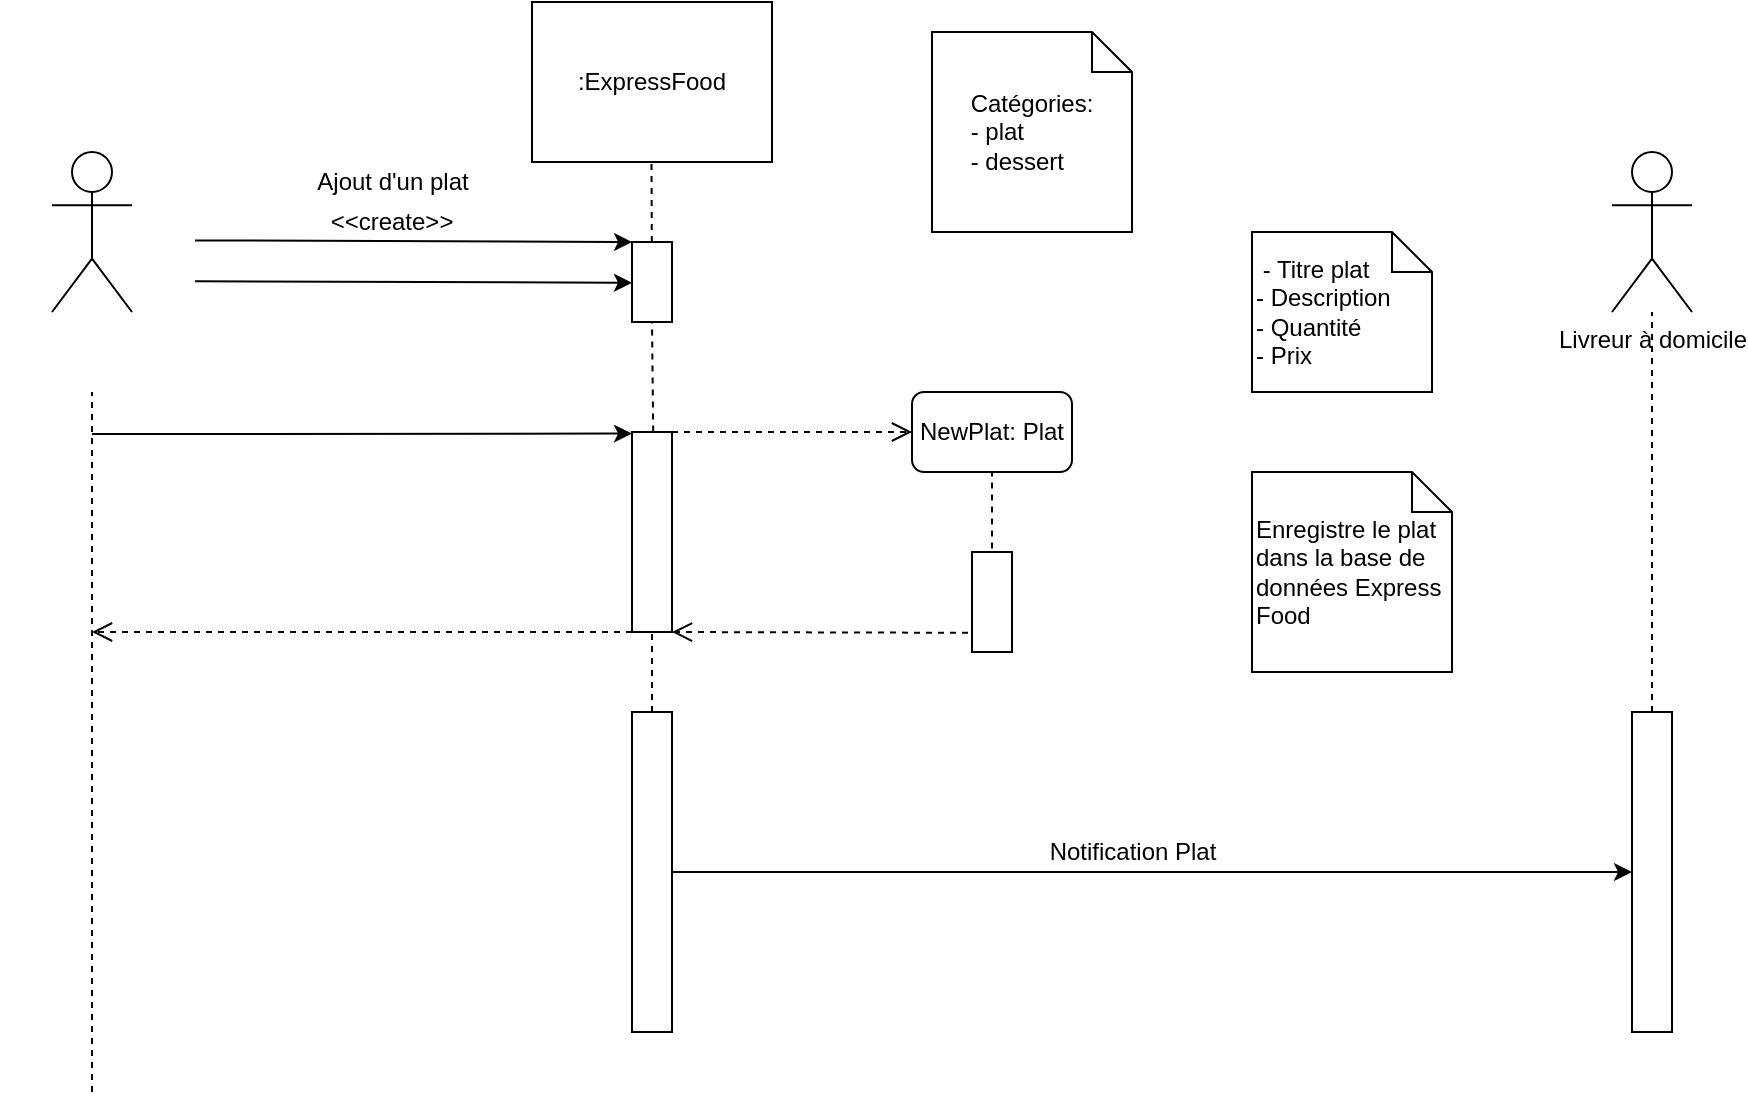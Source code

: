 <mxfile>
    <diagram id="spdi2qjLgTtNmsL1iNhM" name="Page-1">
        <mxGraphModel dx="361" dy="263" grid="1" gridSize="10" guides="1" tooltips="1" connect="1" arrows="1" fold="1" page="1" pageScale="1" pageWidth="850" pageHeight="1100" math="0" shadow="0">
            <root>
                <mxCell id="0"/>
                <mxCell id="1" parent="0"/>
                <mxCell id="3" value="&lt;font style=&quot;font-size: 12px&quot; face=&quot;Helvetica&quot; color=&quot;#ffffff&quot;&gt;&lt;span id=&quot;docs-internal-guid-d50050bc-7fff-994a-3e60-8d328730251a&quot; style=&quot;background-color: transparent ; font-style: normal ; font-variant: normal ; text-decoration: none ; vertical-align: baseline&quot;&gt;chef expérimenté&lt;/span&gt;&lt;/font&gt;" style="shape=umlActor;verticalLabelPosition=bottom;verticalAlign=top;html=1;" vertex="1" parent="1">
                    <mxGeometry x="160" y="240" width="40" height="80" as="geometry"/>
                </mxCell>
                <mxCell id="4" value="&lt;div&gt;Livreur à domicile&lt;/div&gt;" style="shape=umlActor;verticalLabelPosition=bottom;verticalAlign=top;html=1;" vertex="1" parent="1">
                    <mxGeometry x="940" y="240" width="40" height="80" as="geometry"/>
                </mxCell>
                <mxCell id="8" value=":ExpressFood" style="rounded=0;whiteSpace=wrap;html=1;" vertex="1" parent="1">
                    <mxGeometry x="400" y="165" width="120" height="80" as="geometry"/>
                </mxCell>
                <mxCell id="10" value="" style="endArrow=none;dashed=1;html=1;entryX=0.5;entryY=1;entryDx=0;entryDy=0;startArrow=none;" edge="1" parent="1" source="14">
                    <mxGeometry width="50" height="50" relative="1" as="geometry">
                        <mxPoint x="460.25" y="325" as="sourcePoint"/>
                        <mxPoint x="459.75" y="245" as="targetPoint"/>
                    </mxGeometry>
                </mxCell>
                <mxCell id="11" value="" style="endArrow=classic;html=1;entryX=0;entryY=0;entryDx=0;entryDy=0;exitX=1.076;exitY=0.115;exitDx=0;exitDy=0;exitPerimeter=0;" edge="1" parent="1" target="14">
                    <mxGeometry width="50" height="50" relative="1" as="geometry">
                        <mxPoint x="231.52" y="284.2" as="sourcePoint"/>
                        <mxPoint x="440" y="285" as="targetPoint"/>
                    </mxGeometry>
                </mxCell>
                <mxCell id="14" value="" style="rounded=0;whiteSpace=wrap;html=1;" vertex="1" parent="1">
                    <mxGeometry x="450" y="285" width="20" height="40" as="geometry"/>
                </mxCell>
                <mxCell id="15" value="" style="endArrow=none;dashed=1;html=1;entryX=0.5;entryY=1;entryDx=0;entryDy=0;exitX=0.52;exitY=0.493;exitDx=0;exitDy=0;exitPerimeter=0;" edge="1" parent="1" target="14">
                    <mxGeometry width="50" height="50" relative="1" as="geometry">
                        <mxPoint x="460.6" y="379.79" as="sourcePoint"/>
                        <mxPoint x="459.75" y="245" as="targetPoint"/>
                    </mxGeometry>
                </mxCell>
                <mxCell id="16" value="&amp;lt;&amp;lt;create&amp;gt;&amp;gt;" style="text;html=1;strokeColor=none;fillColor=none;align=center;verticalAlign=middle;whiteSpace=wrap;rounded=0;" vertex="1" parent="1">
                    <mxGeometry x="310" y="265" width="40" height="20" as="geometry"/>
                </mxCell>
                <mxCell id="17" value="&lt;span style=&quot;color: rgba(0 , 0 , 0 , 0) ; font-family: monospace ; font-size: 0px&quot;&gt;%3CmxGraphModel%3E%3Croot%3E%3CmxCell%20id%3D%220%22%2F%3E%3CmxCell%20id%3D%221%22%20parent%3D%220%22%2F%3E%3CmxCell%20id%3D%222%22%20value%3D%22%26amp%3Blt%3B%26amp%3Blt%3Bcreate%26amp%3Bgt%3B%26amp%3Bgt%3B%22%20style%3D%22text%3Bhtml%3D1%3BstrokeColor%3Dnone%3BfillColor%3Dnone%3Balign%3Dcenter%3BverticalAlign%3Dmiddle%3BwhiteSpace%3Dwrap%3Brounded%3D0%3B%22%20vertex%3D%221%22%20parent%3D%221%22%3E%3CmxGeometry%20x%3D%22270%22%20y%3D%22860%22%20width%3D%2240%22%20height%3D%2220%22%20as%3D%22geometry%22%2F%3E%3C%2FmxCell%3E%3C%2Froot%3E%3C%2FmxGraphModel%3E&lt;/span&gt;" style="text;html=1;align=center;verticalAlign=middle;resizable=0;points=[];autosize=1;strokeColor=none;fillColor=none;" vertex="1" parent="1">
                    <mxGeometry x="300" y="325" width="20" height="20" as="geometry"/>
                </mxCell>
                <mxCell id="22" value="Ajout d'un plat" style="text;html=1;align=center;verticalAlign=middle;resizable=0;points=[];autosize=1;strokeColor=none;fillColor=none;" vertex="1" parent="1">
                    <mxGeometry x="285" y="245" width="90" height="20" as="geometry"/>
                </mxCell>
                <mxCell id="24" value="" style="rounded=0;whiteSpace=wrap;html=1;" vertex="1" parent="1">
                    <mxGeometry x="450" y="380" width="20" height="100" as="geometry"/>
                </mxCell>
                <mxCell id="25" value="" style="endArrow=none;dashed=1;html=1;entryX=0.5;entryY=1;entryDx=0;entryDy=0;exitX=0.5;exitY=0;exitDx=0;exitDy=0;" edge="1" parent="1" target="24" source="31">
                    <mxGeometry width="50" height="50" relative="1" as="geometry">
                        <mxPoint x="460.6" y="474.79" as="sourcePoint"/>
                        <mxPoint x="459.75" y="340" as="targetPoint"/>
                    </mxGeometry>
                </mxCell>
                <mxCell id="26" value="&lt;blockquote style=&quot;margin: 0 0 0 40px ; border: none ; padding: 0px&quot;&gt;&lt;/blockquote&gt;&amp;nbsp;- Titre plat&lt;br&gt;&lt;blockquote style=&quot;margin: 0 0 0 40px ; border: none ; padding: 0px&quot;&gt;&lt;/blockquote&gt;- Description&lt;br&gt;&lt;blockquote style=&quot;margin: 0 0 0 40px ; border: none ; padding: 0px&quot;&gt;&lt;/blockquote&gt;- Quantité&lt;br&gt;- Prix" style="shape=note;size=20;whiteSpace=wrap;html=1;align=left;" vertex="1" parent="1">
                    <mxGeometry x="760" y="280" width="90" height="80" as="geometry"/>
                </mxCell>
                <mxCell id="27" value="Catégories:&lt;br&gt;&lt;div style=&quot;text-align: left&quot;&gt;&lt;span&gt;- plat&lt;/span&gt;&lt;/div&gt;&lt;div style=&quot;text-align: left&quot;&gt;&lt;span&gt;- dessert&lt;/span&gt;&lt;/div&gt;" style="shape=note;size=20;whiteSpace=wrap;html=1;" vertex="1" parent="1">
                    <mxGeometry x="600" y="180" width="100" height="100" as="geometry"/>
                </mxCell>
                <mxCell id="28" value="Enregistre le plat dans la base de données Express Food&lt;blockquote style=&quot;margin: 0 0 0 40px ; border: none ; padding: 0px&quot;&gt;&lt;/blockquote&gt;" style="shape=note;size=20;whiteSpace=wrap;html=1;align=left;" vertex="1" parent="1">
                    <mxGeometry x="760" y="400" width="100" height="100" as="geometry"/>
                </mxCell>
                <mxCell id="31" value="" style="rounded=0;whiteSpace=wrap;html=1;" vertex="1" parent="1">
                    <mxGeometry x="450" y="520" width="20" height="160" as="geometry"/>
                </mxCell>
                <mxCell id="33" value="" style="rounded=0;whiteSpace=wrap;html=1;" vertex="1" parent="1">
                    <mxGeometry x="950" y="520" width="20" height="160" as="geometry"/>
                </mxCell>
                <mxCell id="34" value="" style="endArrow=none;dashed=1;html=1;exitX=0.5;exitY=0;exitDx=0;exitDy=0;" edge="1" parent="1" source="33" target="4">
                    <mxGeometry width="50" height="50" relative="1" as="geometry">
                        <mxPoint x="959.41" y="500.0" as="sourcePoint"/>
                        <mxPoint x="959.41" y="400.0" as="targetPoint"/>
                    </mxGeometry>
                </mxCell>
                <mxCell id="36" value="" style="endArrow=classic;html=1;exitX=1;exitY=0.5;exitDx=0;exitDy=0;entryX=0;entryY=0.5;entryDx=0;entryDy=0;" edge="1" parent="1" source="31" target="33">
                    <mxGeometry width="50" height="50" relative="1" as="geometry">
                        <mxPoint x="490" y="640" as="sourcePoint"/>
                        <mxPoint x="900" y="640" as="targetPoint"/>
                        <Array as="points"/>
                    </mxGeometry>
                </mxCell>
                <mxCell id="39" value="" style="rounded=0;whiteSpace=wrap;html=1;" vertex="1" parent="1">
                    <mxGeometry x="620" y="440" width="20" height="50" as="geometry"/>
                </mxCell>
                <mxCell id="40" value="" style="endArrow=none;dashed=1;html=1;entryX=0.5;entryY=1;entryDx=0;entryDy=0;exitX=0.5;exitY=-0.034;exitDx=0;exitDy=0;exitPerimeter=0;" edge="1" parent="1" source="39" target="42">
                    <mxGeometry width="50" height="50" relative="1" as="geometry">
                        <mxPoint x="620" y="430" as="sourcePoint"/>
                        <mxPoint x="629.7" y="365.21" as="targetPoint"/>
                    </mxGeometry>
                </mxCell>
                <mxCell id="42" value="NewPlat: Plat" style="rounded=1;whiteSpace=wrap;html=1;" vertex="1" parent="1">
                    <mxGeometry x="590" y="360" width="80" height="40" as="geometry"/>
                </mxCell>
                <mxCell id="44" value="Notification Plat" style="text;html=1;align=center;verticalAlign=middle;resizable=0;points=[];autosize=1;strokeColor=none;fillColor=none;" vertex="1" parent="1">
                    <mxGeometry x="650" y="580" width="100" height="20" as="geometry"/>
                </mxCell>
                <mxCell id="45" value="" style="endArrow=none;dashed=1;html=1;" edge="1" parent="1">
                    <mxGeometry width="50" height="50" relative="1" as="geometry">
                        <mxPoint x="180" y="710" as="sourcePoint"/>
                        <mxPoint x="180" y="360" as="targetPoint"/>
                    </mxGeometry>
                </mxCell>
                <mxCell id="46" value="" style="endArrow=classic;html=1;entryX=0;entryY=0;entryDx=0;entryDy=0;exitX=1.076;exitY=0.115;exitDx=0;exitDy=0;exitPerimeter=0;" edge="1" parent="1">
                    <mxGeometry width="50" height="50" relative="1" as="geometry">
                        <mxPoint x="231.52" y="304.58" as="sourcePoint"/>
                        <mxPoint x="450" y="305.38" as="targetPoint"/>
                    </mxGeometry>
                </mxCell>
                <mxCell id="47" value="" style="endArrow=classic;html=1;entryX=0;entryY=0;entryDx=0;entryDy=0;" edge="1" parent="1">
                    <mxGeometry width="50" height="50" relative="1" as="geometry">
                        <mxPoint x="180" y="381" as="sourcePoint"/>
                        <mxPoint x="450" y="380.8" as="targetPoint"/>
                    </mxGeometry>
                </mxCell>
                <mxCell id="48" value="" style="html=1;verticalAlign=bottom;endArrow=open;dashed=1;endSize=8;rounded=0;entryX=1;entryY=1;entryDx=0;entryDy=0;exitX=-0.1;exitY=0.808;exitDx=0;exitDy=0;exitPerimeter=0;" edge="1" parent="1" source="39" target="24">
                    <mxGeometry relative="1" as="geometry">
                        <mxPoint x="610" y="480" as="sourcePoint"/>
                        <mxPoint x="490" y="480" as="targetPoint"/>
                    </mxGeometry>
                </mxCell>
                <mxCell id="49" value="" style="html=1;verticalAlign=bottom;endArrow=open;dashed=1;endSize=8;rounded=0;exitX=0;exitY=1;exitDx=0;exitDy=0;" edge="1" parent="1" source="24">
                    <mxGeometry relative="1" as="geometry">
                        <mxPoint x="410" y="480" as="sourcePoint"/>
                        <mxPoint x="180" y="480" as="targetPoint"/>
                    </mxGeometry>
                </mxCell>
                <mxCell id="50" value="" style="html=1;verticalAlign=bottom;endArrow=open;dashed=1;endSize=8;rounded=0;entryX=0;entryY=0.5;entryDx=0;entryDy=0;exitX=1;exitY=0;exitDx=0;exitDy=0;" edge="1" parent="1" source="24" target="42">
                    <mxGeometry relative="1" as="geometry">
                        <mxPoint x="490" y="380" as="sourcePoint"/>
                        <mxPoint x="540" y="380" as="targetPoint"/>
                    </mxGeometry>
                </mxCell>
            </root>
        </mxGraphModel>
    </diagram>
</mxfile>
